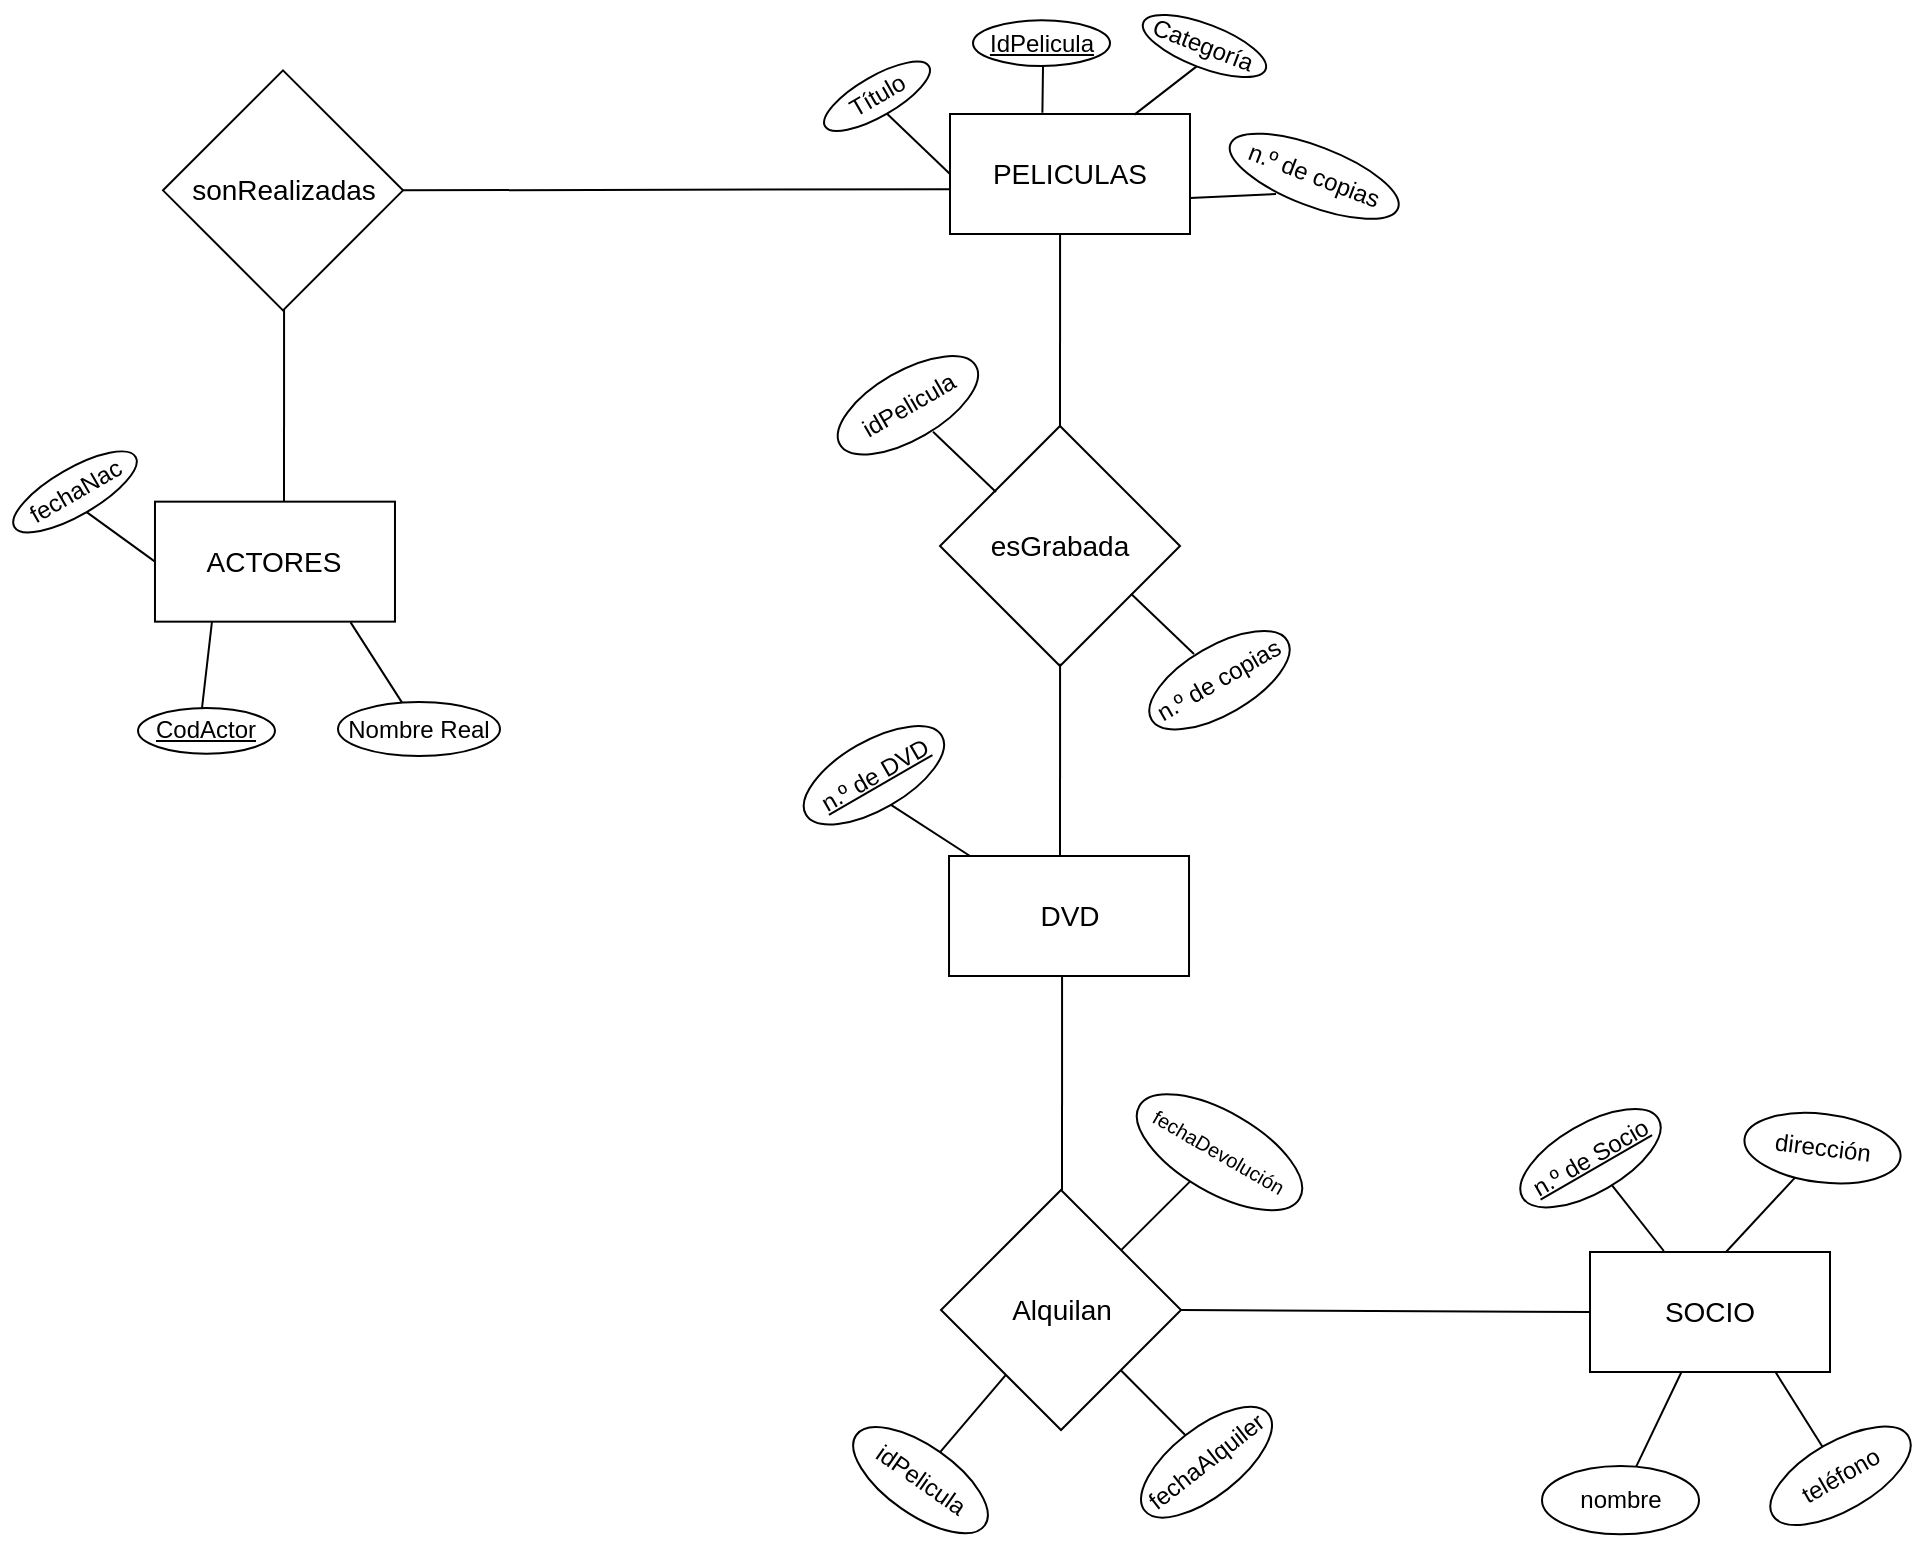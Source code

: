 <mxfile version="20.5.0" type="device"><diagram id="k9KkwFFlL4vZTNjIOf8B" name="Página-1"><mxGraphModel dx="1422" dy="794" grid="1" gridSize="10" guides="1" tooltips="1" connect="1" arrows="1" fold="1" page="1" pageScale="1" pageWidth="1169" pageHeight="827" math="0" shadow="0"><root><mxCell id="0"/><mxCell id="1" parent="0"/><object label="&lt;font style=&quot;vertical-align: inherit;&quot;&gt;&lt;font style=&quot;vertical-align: inherit; font-size: 14px;&quot;&gt;PELICULAS&lt;/font&gt;&lt;/font&gt;" CODIGO="NOMBRE" id="9qoFcZYB2EM9ezQGX_-I-1"><mxCell style="rounded=0;whiteSpace=wrap;html=1;" vertex="1" parent="1"><mxGeometry x="573" y="162" width="120" height="60" as="geometry"/></mxCell></object><mxCell id="9qoFcZYB2EM9ezQGX_-I-2" value="&lt;font style=&quot;vertical-align: inherit;&quot;&gt;&lt;font style=&quot;vertical-align: inherit;&quot;&gt;Título&lt;/font&gt;&lt;/font&gt;" style="ellipse;whiteSpace=wrap;html=1;rotation=-30;" vertex="1" parent="1"><mxGeometry x="506.51" y="143.17" width="60" height="20" as="geometry"/></mxCell><mxCell id="9qoFcZYB2EM9ezQGX_-I-3" value="&lt;font style=&quot;vertical-align: inherit;&quot;&gt;&lt;font style=&quot;vertical-align: inherit;&quot;&gt;&lt;font style=&quot;vertical-align: inherit;&quot;&gt;&lt;font style=&quot;vertical-align: inherit;&quot;&gt;&lt;font style=&quot;vertical-align: inherit;&quot;&gt;&lt;font style=&quot;vertical-align: inherit;&quot;&gt;&lt;u&gt;&lt;font style=&quot;vertical-align: inherit;&quot;&gt;&lt;font style=&quot;vertical-align: inherit;&quot;&gt;IdPelicula&lt;br&gt;&lt;/font&gt;&lt;/font&gt;&lt;/u&gt;&lt;/font&gt;&lt;/font&gt;&lt;/font&gt;&lt;/font&gt;&lt;/font&gt;&lt;/font&gt;" style="ellipse;whiteSpace=wrap;html=1;rotation=0;" vertex="1" parent="1"><mxGeometry x="584.51" y="115.17" width="68.49" height="22.83" as="geometry"/></mxCell><mxCell id="9qoFcZYB2EM9ezQGX_-I-4" value="&lt;font style=&quot;vertical-align: inherit;&quot;&gt;&lt;font style=&quot;vertical-align: inherit;&quot;&gt;&lt;font style=&quot;vertical-align: inherit;&quot;&gt;&lt;font style=&quot;vertical-align: inherit;&quot;&gt;&lt;font style=&quot;vertical-align: inherit;&quot;&gt;&lt;font style=&quot;vertical-align: inherit;&quot;&gt;Categoría&lt;/font&gt;&lt;/font&gt;&lt;br&gt;&lt;/font&gt;&lt;/font&gt;&lt;/font&gt;&lt;/font&gt;" style="ellipse;whiteSpace=wrap;html=1;rotation=21;" vertex="1" parent="1"><mxGeometry x="667.49" y="117.09" width="65.49" height="21.83" as="geometry"/></mxCell><mxCell id="9qoFcZYB2EM9ezQGX_-I-5" value="&lt;font style=&quot;vertical-align: inherit;&quot;&gt;&lt;font style=&quot;vertical-align: inherit;&quot;&gt;&lt;font style=&quot;vertical-align: inherit;&quot;&gt;&lt;font style=&quot;vertical-align: inherit;&quot;&gt;&lt;font style=&quot;vertical-align: inherit;&quot;&gt;&lt;font style=&quot;vertical-align: inherit;&quot;&gt;&lt;font style=&quot;vertical-align: inherit;&quot;&gt;&lt;font style=&quot;vertical-align: inherit;&quot;&gt;n.º de copias&lt;/font&gt;&lt;/font&gt;&lt;/font&gt;&lt;/font&gt;&lt;br&gt;&lt;/font&gt;&lt;/font&gt;&lt;/font&gt;&lt;/font&gt;" style="ellipse;whiteSpace=wrap;html=1;rotation=21;" vertex="1" parent="1"><mxGeometry x="710.24" y="178.17" width="89.73" height="29.91" as="geometry"/></mxCell><mxCell id="9qoFcZYB2EM9ezQGX_-I-6" value="" style="endArrow=none;html=1;rounded=0;entryX=0.5;entryY=1;entryDx=0;entryDy=0;exitX=0;exitY=0.5;exitDx=0;exitDy=0;" edge="1" parent="1" source="9qoFcZYB2EM9ezQGX_-I-1" target="9qoFcZYB2EM9ezQGX_-I-2"><mxGeometry width="50" height="50" relative="1" as="geometry"><mxPoint x="671" y="174" as="sourcePoint"/><mxPoint x="721" y="124" as="targetPoint"/></mxGeometry></mxCell><mxCell id="9qoFcZYB2EM9ezQGX_-I-7" value="" style="endArrow=none;html=1;rounded=0;entryX=0.5;entryY=1;entryDx=0;entryDy=0;exitX=0.31;exitY=-0.028;exitDx=0;exitDy=0;exitPerimeter=0;" edge="1" parent="1"><mxGeometry width="50" height="50" relative="1" as="geometry"><mxPoint x="619.2" y="161.32" as="sourcePoint"/><mxPoint x="619.51" y="137.83" as="targetPoint"/></mxGeometry></mxCell><mxCell id="9qoFcZYB2EM9ezQGX_-I-8" value="" style="endArrow=none;html=1;rounded=0;entryX=0.5;entryY=1;entryDx=0;entryDy=0;exitX=0.31;exitY=-0.028;exitDx=0;exitDy=0;exitPerimeter=0;" edge="1" parent="1" target="9qoFcZYB2EM9ezQGX_-I-4"><mxGeometry width="50" height="50" relative="1" as="geometry"><mxPoint x="665.2" y="162.32" as="sourcePoint"/><mxPoint x="665.51" y="138.83" as="targetPoint"/></mxGeometry></mxCell><mxCell id="9qoFcZYB2EM9ezQGX_-I-9" value="" style="endArrow=none;html=1;rounded=0;exitX=0;exitY=0.5;exitDx=0;exitDy=0;" edge="1" parent="1"><mxGeometry width="50" height="50" relative="1" as="geometry"><mxPoint x="736" y="202" as="sourcePoint"/><mxPoint x="693" y="204" as="targetPoint"/></mxGeometry></mxCell><mxCell id="9qoFcZYB2EM9ezQGX_-I-10" value="esGrabada" style="rhombus;whiteSpace=wrap;html=1;fontSize=14;" vertex="1" parent="1"><mxGeometry x="568" y="318" width="120" height="120" as="geometry"/></mxCell><mxCell id="9qoFcZYB2EM9ezQGX_-I-11" value="" style="endArrow=none;html=1;rounded=0;entryX=0.417;entryY=1.031;entryDx=0;entryDy=0;entryPerimeter=0;" edge="1" parent="1"><mxGeometry width="50" height="50" relative="1" as="geometry"><mxPoint x="628" y="318" as="sourcePoint"/><mxPoint x="628.04" y="221.86" as="targetPoint"/></mxGeometry></mxCell><mxCell id="9qoFcZYB2EM9ezQGX_-I-13" value="DVD" style="rounded=0;whiteSpace=wrap;html=1;fontSize=14;" vertex="1" parent="1"><mxGeometry x="572.51" y="533" width="120" height="60" as="geometry"/></mxCell><mxCell id="9qoFcZYB2EM9ezQGX_-I-15" value="" style="endArrow=none;html=1;rounded=0;entryX=0.417;entryY=1.031;entryDx=0;entryDy=0;entryPerimeter=0;" edge="1" parent="1"><mxGeometry width="50" height="50" relative="1" as="geometry"><mxPoint x="628" y="533" as="sourcePoint"/><mxPoint x="628.04" y="436.86" as="targetPoint"/></mxGeometry></mxCell><mxCell id="9qoFcZYB2EM9ezQGX_-I-16" value="&lt;font style=&quot;vertical-align: inherit;&quot;&gt;&lt;font style=&quot;vertical-align: inherit;&quot;&gt;&lt;u&gt;&lt;br&gt;n.º de DVD&lt;br&gt;&lt;/u&gt;&lt;br&gt;&lt;/font&gt;&lt;/font&gt;" style="ellipse;whiteSpace=wrap;html=1;rotation=-30;" vertex="1" parent="1"><mxGeometry x="495.7" y="475.58" width="78.51" height="34.17" as="geometry"/></mxCell><mxCell id="9qoFcZYB2EM9ezQGX_-I-17" value="" style="endArrow=none;html=1;rounded=0;entryX=0.5;entryY=1;entryDx=0;entryDy=0;exitX=0;exitY=0.5;exitDx=0;exitDy=0;" edge="1" parent="1" target="9qoFcZYB2EM9ezQGX_-I-16"><mxGeometry width="50" height="50" relative="1" as="geometry"><mxPoint x="583" y="533" as="sourcePoint"/><mxPoint x="731" y="465" as="targetPoint"/></mxGeometry></mxCell><mxCell id="9qoFcZYB2EM9ezQGX_-I-18" value="&lt;font style=&quot;vertical-align: inherit;&quot;&gt;&lt;font style=&quot;vertical-align: inherit;&quot;&gt;&lt;br&gt;&lt;br&gt;idPelicula&lt;br&gt;&lt;br&gt;&lt;br&gt;&lt;/font&gt;&lt;/font&gt;" style="ellipse;whiteSpace=wrap;html=1;rotation=-30;" vertex="1" parent="1"><mxGeometry x="512.7" y="290.58" width="78.51" height="34.17" as="geometry"/></mxCell><mxCell id="9qoFcZYB2EM9ezQGX_-I-19" value="&lt;font style=&quot;vertical-align: inherit;&quot;&gt;&lt;font style=&quot;vertical-align: inherit;&quot;&gt;&lt;br&gt;n.º de copias&lt;br&gt;&lt;br&gt;&lt;/font&gt;&lt;/font&gt;" style="ellipse;whiteSpace=wrap;html=1;rotation=-30;" vertex="1" parent="1"><mxGeometry x="668.49" y="428" width="78.51" height="34.17" as="geometry"/></mxCell><mxCell id="9qoFcZYB2EM9ezQGX_-I-20" value="" style="endArrow=none;html=1;rounded=0;entryX=0.5;entryY=1;entryDx=0;entryDy=0;exitX=0;exitY=0.5;exitDx=0;exitDy=0;" edge="1" parent="1"><mxGeometry width="50" height="50" relative="1" as="geometry"><mxPoint x="596" y="351" as="sourcePoint"/><mxPoint x="564.51" y="320.83" as="targetPoint"/></mxGeometry></mxCell><mxCell id="9qoFcZYB2EM9ezQGX_-I-21" value="" style="endArrow=none;html=1;rounded=0;entryX=0.5;entryY=1;entryDx=0;entryDy=0;exitX=0;exitY=0.5;exitDx=0;exitDy=0;" edge="1" parent="1"><mxGeometry width="50" height="50" relative="1" as="geometry"><mxPoint x="695" y="432" as="sourcePoint"/><mxPoint x="663.51" y="401.83" as="targetPoint"/></mxGeometry></mxCell><mxCell id="9qoFcZYB2EM9ezQGX_-I-22" value="SOCIO" style="rounded=0;whiteSpace=wrap;html=1;fontSize=14;" vertex="1" parent="1"><mxGeometry x="893" y="731" width="120" height="60" as="geometry"/></mxCell><mxCell id="9qoFcZYB2EM9ezQGX_-I-23" value="Alquilan" style="rhombus;whiteSpace=wrap;html=1;fontSize=14;" vertex="1" parent="1"><mxGeometry x="568.51" y="700" width="120" height="120" as="geometry"/></mxCell><mxCell id="9qoFcZYB2EM9ezQGX_-I-24" value="" style="endArrow=none;html=1;rounded=0;entryX=0.417;entryY=1.031;entryDx=0;entryDy=0;entryPerimeter=0;" edge="1" parent="1"><mxGeometry width="50" height="50" relative="1" as="geometry"><mxPoint x="629" y="700" as="sourcePoint"/><mxPoint x="629.04" y="592.86" as="targetPoint"/></mxGeometry></mxCell><mxCell id="9qoFcZYB2EM9ezQGX_-I-25" value="" style="endArrow=none;html=1;rounded=0;entryX=0;entryY=0.5;entryDx=0;entryDy=0;exitX=1;exitY=0.5;exitDx=0;exitDy=0;" edge="1" parent="1" source="9qoFcZYB2EM9ezQGX_-I-23" target="9qoFcZYB2EM9ezQGX_-I-22"><mxGeometry width="50" height="50" relative="1" as="geometry"><mxPoint x="640" y="722" as="sourcePoint"/><mxPoint x="640.04" y="614.86" as="targetPoint"/></mxGeometry></mxCell><mxCell id="9qoFcZYB2EM9ezQGX_-I-26" value="&lt;font style=&quot;vertical-align: inherit;&quot;&gt;&lt;font style=&quot;vertical-align: inherit;&quot;&gt;&lt;u&gt;&lt;br&gt;n.º de Socio&lt;br&gt;&lt;/u&gt;&lt;br&gt;&lt;/font&gt;&lt;/font&gt;" style="ellipse;whiteSpace=wrap;html=1;rotation=-30;" vertex="1" parent="1"><mxGeometry x="854" y="667" width="78.51" height="34.17" as="geometry"/></mxCell><mxCell id="9qoFcZYB2EM9ezQGX_-I-27" value="&lt;font style=&quot;vertical-align: inherit;&quot;&gt;&lt;font style=&quot;vertical-align: inherit;&quot;&gt;&lt;br&gt;dirección&lt;br&gt;&lt;br&gt;&lt;/font&gt;&lt;/font&gt;" style="ellipse;whiteSpace=wrap;html=1;rotation=7;" vertex="1" parent="1"><mxGeometry x="970" y="662" width="78.51" height="34.17" as="geometry"/></mxCell><mxCell id="9qoFcZYB2EM9ezQGX_-I-28" value="&lt;font style=&quot;vertical-align: inherit;&quot;&gt;&lt;font style=&quot;vertical-align: inherit;&quot;&gt;&lt;br&gt;nombre&lt;br&gt;&lt;br&gt;&lt;/font&gt;&lt;/font&gt;" style="ellipse;whiteSpace=wrap;html=1;rotation=0;" vertex="1" parent="1"><mxGeometry x="869" y="838" width="78.51" height="34.17" as="geometry"/></mxCell><mxCell id="9qoFcZYB2EM9ezQGX_-I-29" value="&lt;font style=&quot;vertical-align: inherit;&quot;&gt;&lt;font style=&quot;vertical-align: inherit;&quot;&gt;teléfono&lt;br&gt;&lt;/font&gt;&lt;/font&gt;" style="ellipse;whiteSpace=wrap;html=1;rotation=-30;" vertex="1" parent="1"><mxGeometry x="979" y="825.83" width="78.51" height="34.17" as="geometry"/></mxCell><mxCell id="9qoFcZYB2EM9ezQGX_-I-30" value="" style="endArrow=none;html=1;rounded=0;fontSize=14;" edge="1" parent="1" target="9qoFcZYB2EM9ezQGX_-I-27"><mxGeometry width="50" height="50" relative="1" as="geometry"><mxPoint x="961" y="731" as="sourcePoint"/><mxPoint x="1011" y="681" as="targetPoint"/></mxGeometry></mxCell><mxCell id="9qoFcZYB2EM9ezQGX_-I-31" value="" style="endArrow=none;html=1;rounded=0;fontSize=14;exitX=0.316;exitY=0.025;exitDx=0;exitDy=0;exitPerimeter=0;" edge="1" parent="1" target="9qoFcZYB2EM9ezQGX_-I-26"><mxGeometry width="50" height="50" relative="1" as="geometry"><mxPoint x="929.92" y="730.5" as="sourcePoint"/><mxPoint x="909.56" y="698.821" as="targetPoint"/></mxGeometry></mxCell><mxCell id="9qoFcZYB2EM9ezQGX_-I-32" value="" style="endArrow=none;html=1;rounded=0;fontSize=14;" edge="1" parent="1" source="9qoFcZYB2EM9ezQGX_-I-28" target="9qoFcZYB2EM9ezQGX_-I-22"><mxGeometry width="50" height="50" relative="1" as="geometry"><mxPoint x="911.92" y="840.5" as="sourcePoint"/><mxPoint x="885.891" y="807.635" as="targetPoint"/></mxGeometry></mxCell><mxCell id="9qoFcZYB2EM9ezQGX_-I-33" value="" style="endArrow=none;html=1;rounded=0;fontSize=14;" edge="1" parent="1" source="9qoFcZYB2EM9ezQGX_-I-29"><mxGeometry width="50" height="50" relative="1" as="geometry"><mxPoint x="963.185" y="838.352" as="sourcePoint"/><mxPoint x="985.733" y="791" as="targetPoint"/></mxGeometry></mxCell><mxCell id="9qoFcZYB2EM9ezQGX_-I-34" value="&lt;font style=&quot;vertical-align: inherit;&quot;&gt;&lt;font style=&quot;vertical-align: inherit;&quot;&gt;idPelicula&lt;br&gt;&lt;/font&gt;&lt;/font&gt;" style="ellipse;whiteSpace=wrap;html=1;rotation=35;" vertex="1" parent="1"><mxGeometry x="519" y="828" width="78.51" height="34.17" as="geometry"/></mxCell><mxCell id="9qoFcZYB2EM9ezQGX_-I-35" value="" style="endArrow=none;html=1;rounded=0;fontSize=14;exitX=0.5;exitY=0;exitDx=0;exitDy=0;" edge="1" parent="1" source="9qoFcZYB2EM9ezQGX_-I-34" target="9qoFcZYB2EM9ezQGX_-I-23"><mxGeometry width="50" height="50" relative="1" as="geometry"><mxPoint x="559.255" y="850.359" as="sourcePoint"/><mxPoint x="581.733" y="803" as="targetPoint"/></mxGeometry></mxCell><mxCell id="9qoFcZYB2EM9ezQGX_-I-36" value="&lt;font style=&quot;vertical-align: inherit;&quot;&gt;&lt;font style=&quot;vertical-align: inherit;&quot;&gt;&lt;br&gt;fechaAlquiler&lt;br&gt;&lt;br&gt;&lt;/font&gt;&lt;/font&gt;" style="ellipse;whiteSpace=wrap;html=1;rotation=-38;" vertex="1" parent="1"><mxGeometry x="662" y="819" width="78.51" height="34.17" as="geometry"/></mxCell><mxCell id="9qoFcZYB2EM9ezQGX_-I-37" value="" style="endArrow=none;html=1;rounded=0;fontSize=14;exitX=0.5;exitY=0;exitDx=0;exitDy=0;" edge="1" parent="1" source="9qoFcZYB2EM9ezQGX_-I-36" target="9qoFcZYB2EM9ezQGX_-I-23"><mxGeometry width="50" height="50" relative="1" as="geometry"><mxPoint x="693.255" y="860.359" as="sourcePoint"/><mxPoint x="735.226" y="802.716" as="targetPoint"/></mxGeometry></mxCell><mxCell id="9qoFcZYB2EM9ezQGX_-I-38" value="&lt;font style=&quot;vertical-align: inherit; font-size: 10px;&quot;&gt;&lt;font style=&quot;vertical-align: inherit; font-size: 10px;&quot;&gt;&lt;br&gt;fechaDevolución&lt;br&gt;&lt;br&gt;&lt;/font&gt;&lt;/font&gt;" style="ellipse;whiteSpace=wrap;html=1;rotation=30;" vertex="1" parent="1"><mxGeometry x="661.49" y="660.96" width="92.51" height="40.26" as="geometry"/></mxCell><mxCell id="9qoFcZYB2EM9ezQGX_-I-39" value="" style="endArrow=none;html=1;rounded=0;fontSize=14;" edge="1" parent="1" source="9qoFcZYB2EM9ezQGX_-I-38" target="9qoFcZYB2EM9ezQGX_-I-23"><mxGeometry width="50" height="50" relative="1" as="geometry"><mxPoint x="700.736" y="720.622" as="sourcePoint"/><mxPoint x="668.415" y="688.095" as="targetPoint"/></mxGeometry></mxCell><object label="&lt;span style=&quot;font-size: 14px;&quot;&gt;ACTORES&lt;br&gt;&lt;/span&gt;" CODIGO="NOMBRE" id="9qoFcZYB2EM9ezQGX_-I-40"><mxCell style="rounded=0;whiteSpace=wrap;html=1;" vertex="1" parent="1"><mxGeometry x="175.49" y="355.83" width="120" height="60" as="geometry"/></mxCell></object><mxCell id="9qoFcZYB2EM9ezQGX_-I-41" value="fechaNac&lt;br&gt;" style="ellipse;whiteSpace=wrap;html=1;rotation=-30;" vertex="1" parent="1"><mxGeometry x="100.5" y="339.28" width="70" height="23.33" as="geometry"/></mxCell><mxCell id="9qoFcZYB2EM9ezQGX_-I-42" value="&lt;font style=&quot;vertical-align: inherit;&quot;&gt;&lt;font style=&quot;vertical-align: inherit;&quot;&gt;&lt;font style=&quot;vertical-align: inherit;&quot;&gt;&lt;font style=&quot;vertical-align: inherit;&quot;&gt;&lt;font style=&quot;vertical-align: inherit;&quot;&gt;&lt;font style=&quot;vertical-align: inherit;&quot;&gt;&lt;u&gt;&lt;font style=&quot;vertical-align: inherit;&quot;&gt;&lt;font style=&quot;vertical-align: inherit;&quot;&gt;CodActor&lt;br&gt;&lt;/font&gt;&lt;/font&gt;&lt;/u&gt;&lt;/font&gt;&lt;/font&gt;&lt;/font&gt;&lt;/font&gt;&lt;/font&gt;&lt;/font&gt;" style="ellipse;whiteSpace=wrap;html=1;rotation=0;" vertex="1" parent="1"><mxGeometry x="167" y="459" width="68.49" height="22.83" as="geometry"/></mxCell><mxCell id="9qoFcZYB2EM9ezQGX_-I-45" value="" style="endArrow=none;html=1;rounded=0;entryX=0.5;entryY=1;entryDx=0;entryDy=0;exitX=0;exitY=0.5;exitDx=0;exitDy=0;" edge="1" parent="1" source="9qoFcZYB2EM9ezQGX_-I-40" target="9qoFcZYB2EM9ezQGX_-I-41"><mxGeometry width="50" height="50" relative="1" as="geometry"><mxPoint x="273.49" y="367.83" as="sourcePoint"/><mxPoint x="323.49" y="317.83" as="targetPoint"/></mxGeometry></mxCell><mxCell id="9qoFcZYB2EM9ezQGX_-I-46" value="" style="endArrow=none;html=1;rounded=0;entryX=0.5;entryY=1;entryDx=0;entryDy=0;" edge="1" parent="1"><mxGeometry width="50" height="50" relative="1" as="geometry"><mxPoint x="199" y="459" as="sourcePoint"/><mxPoint x="204.0" y="415.66" as="targetPoint"/></mxGeometry></mxCell><mxCell id="9qoFcZYB2EM9ezQGX_-I-49" value="&lt;font style=&quot;vertical-align: inherit;&quot;&gt;&lt;font style=&quot;vertical-align: inherit;&quot;&gt;&lt;font style=&quot;vertical-align: inherit;&quot;&gt;&lt;font style=&quot;vertical-align: inherit;&quot;&gt;&lt;font style=&quot;vertical-align: inherit;&quot;&gt;&lt;font style=&quot;vertical-align: inherit;&quot;&gt;&lt;font style=&quot;vertical-align: inherit;&quot;&gt;&lt;font style=&quot;vertical-align: inherit;&quot;&gt;Nombre Real&lt;br&gt;&lt;/font&gt;&lt;/font&gt;&lt;/font&gt;&lt;/font&gt;&lt;/font&gt;&lt;/font&gt;&lt;/font&gt;&lt;/font&gt;" style="ellipse;whiteSpace=wrap;html=1;rotation=0;" vertex="1" parent="1"><mxGeometry x="267" y="456" width="81" height="27" as="geometry"/></mxCell><mxCell id="9qoFcZYB2EM9ezQGX_-I-50" value="" style="endArrow=none;html=1;rounded=0;entryX=0.815;entryY=1.006;entryDx=0;entryDy=0;entryPerimeter=0;" edge="1" parent="1" source="9qoFcZYB2EM9ezQGX_-I-49" target="9qoFcZYB2EM9ezQGX_-I-40"><mxGeometry width="50" height="50" relative="1" as="geometry"><mxPoint x="299" y="449" as="sourcePoint"/><mxPoint x="310.0" y="418.66" as="targetPoint"/></mxGeometry></mxCell><mxCell id="9qoFcZYB2EM9ezQGX_-I-51" value="sonRealizadas" style="rhombus;whiteSpace=wrap;html=1;fontSize=14;" vertex="1" parent="1"><mxGeometry x="179.5" y="140.17" width="120" height="120" as="geometry"/></mxCell><mxCell id="9qoFcZYB2EM9ezQGX_-I-52" value="" style="endArrow=none;html=1;rounded=0;entryX=0.417;entryY=1.031;entryDx=0;entryDy=0;entryPerimeter=0;" edge="1" parent="1"><mxGeometry width="50" height="50" relative="1" as="geometry"><mxPoint x="240.0" y="356.0" as="sourcePoint"/><mxPoint x="240.04" y="259.86" as="targetPoint"/></mxGeometry></mxCell><mxCell id="9qoFcZYB2EM9ezQGX_-I-53" value="" style="endArrow=none;html=1;rounded=0;entryX=1;entryY=0.5;entryDx=0;entryDy=0;exitX=-0.003;exitY=0.627;exitDx=0;exitDy=0;exitPerimeter=0;" edge="1" parent="1" source="9qoFcZYB2EM9ezQGX_-I-1" target="9qoFcZYB2EM9ezQGX_-I-51"><mxGeometry width="50" height="50" relative="1" as="geometry"><mxPoint x="500" y="200" as="sourcePoint"/><mxPoint x="373.04" y="192.86" as="targetPoint"/></mxGeometry></mxCell></root></mxGraphModel></diagram></mxfile>